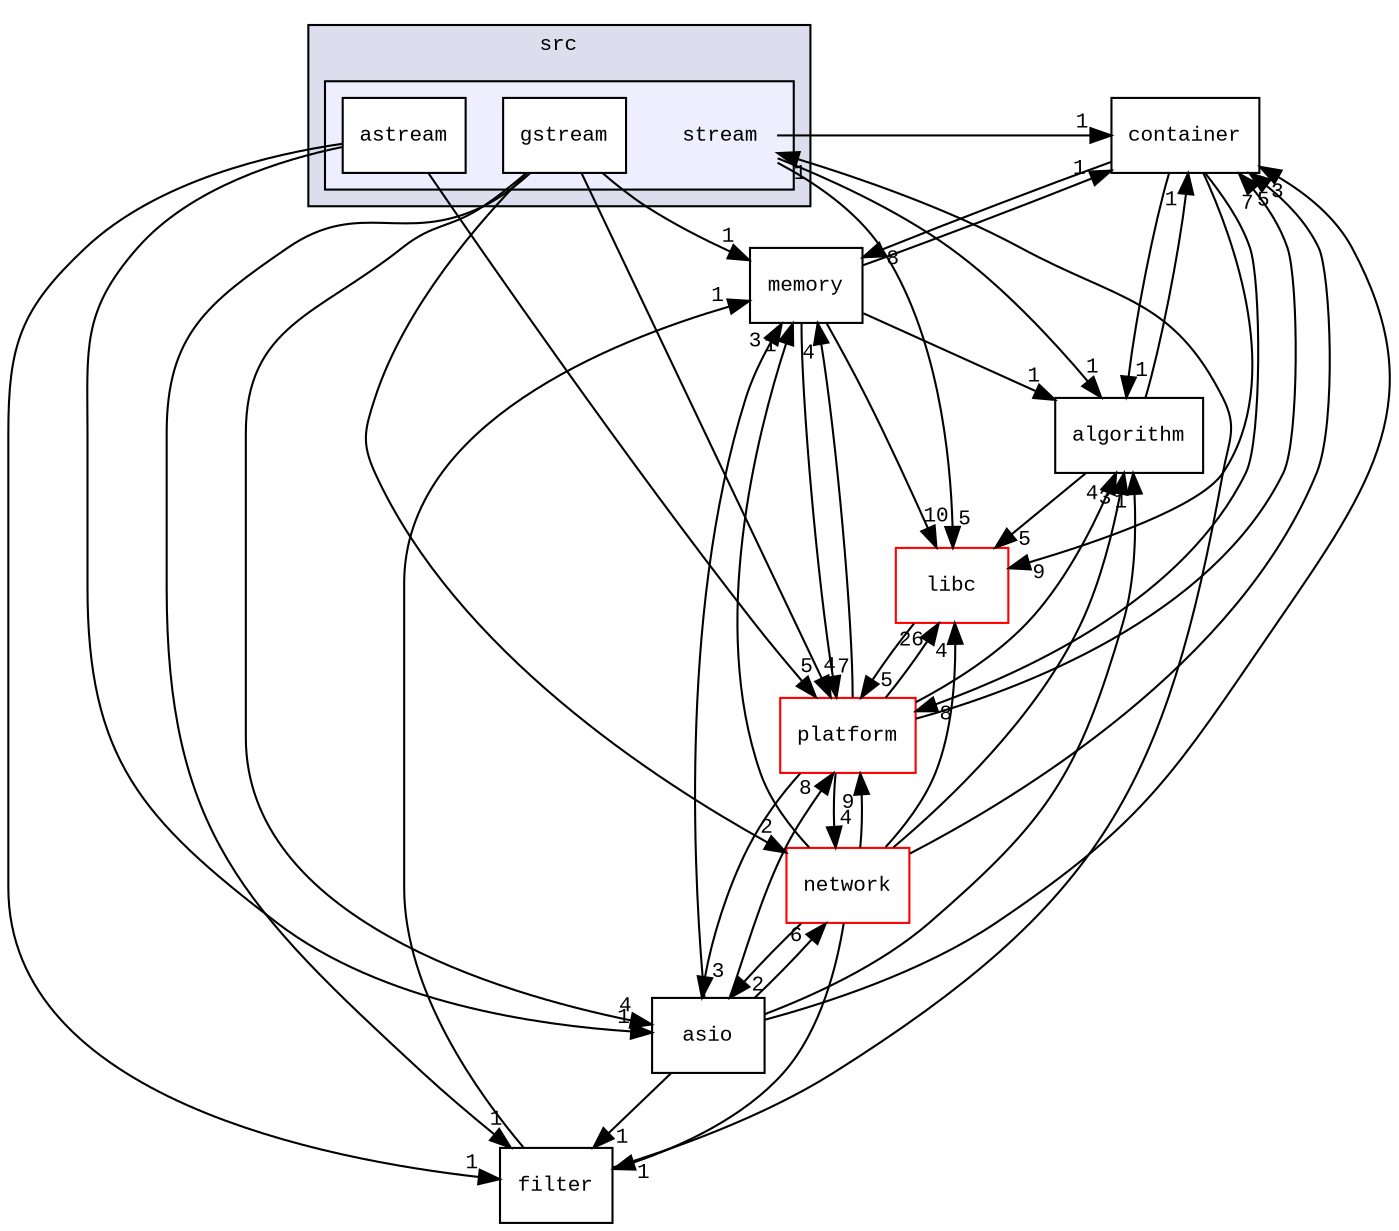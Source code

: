 digraph "src/stream" {
  compound=true
  node [ fontsize="10", fontname="CourierNew"];
  edge [ labelfontsize="10", labelfontname="CourierNew"];
  subgraph clusterdir_68267d1309a1af8e8297ef4c3efbcdba {
    graph [ bgcolor="#ddddee", pencolor="black", label="src" fontname="CourierNew", fontsize="10", URL="dir_68267d1309a1af8e8297ef4c3efbcdba.html"]
  subgraph clusterdir_090521d29e73b40f7fc0a63254d8965e {
    graph [ bgcolor="#eeeeff", pencolor="black", label="" URL="dir_090521d29e73b40f7fc0a63254d8965e.html"];
    dir_090521d29e73b40f7fc0a63254d8965e [shape=plaintext label="stream"];
    dir_4dee969fd6a75c33789211327433b984 [shape=box label="astream" color="black" fillcolor="white" style="filled" URL="dir_4dee969fd6a75c33789211327433b984.html"];
    dir_72dab8135689c0205d6953e36f62705a [shape=box label="gstream" color="black" fillcolor="white" style="filled" URL="dir_72dab8135689c0205d6953e36f62705a.html"];
  }
  }
  dir_94d7edf6f8f3d9af5fd63c44172da41c [shape=box label="memory" URL="dir_94d7edf6f8f3d9af5fd63c44172da41c.html"];
  dir_1b313d86a3cedf427c8a82c0995b1bb6 [shape=box label="container" URL="dir_1b313d86a3cedf427c8a82c0995b1bb6.html"];
  dir_8681a82a265081a91d191144ff606af9 [shape=box label="filter" URL="dir_8681a82a265081a91d191144ff606af9.html"];
  dir_16a916fe4812f76ff8ca083dfa2c5cc7 [shape=box label="asio" URL="dir_16a916fe4812f76ff8ca083dfa2c5cc7.html"];
  dir_ee3448fa1dc3d93b4fb7d6fba5be0d5c [shape=box label="libc" fillcolor="white" style="filled" color="red" URL="dir_ee3448fa1dc3d93b4fb7d6fba5be0d5c.html"];
  dir_4b68c2fef3e151b6b93d5e93b14f1857 [shape=box label="platform" fillcolor="white" style="filled" color="red" URL="dir_4b68c2fef3e151b6b93d5e93b14f1857.html"];
  dir_fc4c7f03e1a69a98c370fae55a743828 [shape=box label="network" fillcolor="white" style="filled" color="red" URL="dir_fc4c7f03e1a69a98c370fae55a743828.html"];
  dir_fbc178c12bd249518b3c0868875b8083 [shape=box label="algorithm" URL="dir_fbc178c12bd249518b3c0868875b8083.html"];
  dir_72dab8135689c0205d6953e36f62705a->dir_94d7edf6f8f3d9af5fd63c44172da41c [headlabel="1", labeldistance=1.5 headhref="dir_000045_000019.html"];
  dir_72dab8135689c0205d6953e36f62705a->dir_8681a82a265081a91d191144ff606af9 [headlabel="1", labeldistance=1.5 headhref="dir_000045_000005.html"];
  dir_72dab8135689c0205d6953e36f62705a->dir_16a916fe4812f76ff8ca083dfa2c5cc7 [headlabel="4", labeldistance=1.5 headhref="dir_000045_000002.html"];
  dir_72dab8135689c0205d6953e36f62705a->dir_4b68c2fef3e151b6b93d5e93b14f1857 [headlabel="4", labeldistance=1.5 headhref="dir_000045_000026.html"];
  dir_72dab8135689c0205d6953e36f62705a->dir_fc4c7f03e1a69a98c370fae55a743828 [headlabel="2", labeldistance=1.5 headhref="dir_000045_000020.html"];
  dir_94d7edf6f8f3d9af5fd63c44172da41c->dir_1b313d86a3cedf427c8a82c0995b1bb6 [headlabel="1", labeldistance=1.5 headhref="dir_000019_000004.html"];
  dir_94d7edf6f8f3d9af5fd63c44172da41c->dir_ee3448fa1dc3d93b4fb7d6fba5be0d5c [headlabel="10", labeldistance=1.5 headhref="dir_000019_000006.html"];
  dir_94d7edf6f8f3d9af5fd63c44172da41c->dir_4b68c2fef3e151b6b93d5e93b14f1857 [headlabel="7", labeldistance=1.5 headhref="dir_000019_000026.html"];
  dir_94d7edf6f8f3d9af5fd63c44172da41c->dir_fbc178c12bd249518b3c0868875b8083 [headlabel="1", labeldistance=1.5 headhref="dir_000019_000001.html"];
  dir_090521d29e73b40f7fc0a63254d8965e->dir_1b313d86a3cedf427c8a82c0995b1bb6 [headlabel="1", labeldistance=1.5 headhref="dir_000043_000004.html"];
  dir_090521d29e73b40f7fc0a63254d8965e->dir_ee3448fa1dc3d93b4fb7d6fba5be0d5c [headlabel="5", labeldistance=1.5 headhref="dir_000043_000006.html"];
  dir_090521d29e73b40f7fc0a63254d8965e->dir_fbc178c12bd249518b3c0868875b8083 [headlabel="1", labeldistance=1.5 headhref="dir_000043_000001.html"];
  dir_1b313d86a3cedf427c8a82c0995b1bb6->dir_94d7edf6f8f3d9af5fd63c44172da41c [headlabel="8", labeldistance=1.5 headhref="dir_000004_000019.html"];
  dir_1b313d86a3cedf427c8a82c0995b1bb6->dir_ee3448fa1dc3d93b4fb7d6fba5be0d5c [headlabel="9", labeldistance=1.5 headhref="dir_000004_000006.html"];
  dir_1b313d86a3cedf427c8a82c0995b1bb6->dir_4b68c2fef3e151b6b93d5e93b14f1857 [headlabel="8", labeldistance=1.5 headhref="dir_000004_000026.html"];
  dir_1b313d86a3cedf427c8a82c0995b1bb6->dir_fbc178c12bd249518b3c0868875b8083 [headlabel="1", labeldistance=1.5 headhref="dir_000004_000001.html"];
  dir_8681a82a265081a91d191144ff606af9->dir_94d7edf6f8f3d9af5fd63c44172da41c [headlabel="1", labeldistance=1.5 headhref="dir_000005_000019.html"];
  dir_8681a82a265081a91d191144ff606af9->dir_090521d29e73b40f7fc0a63254d8965e [headlabel="1", labeldistance=1.5 headhref="dir_000005_000043.html"];
  dir_16a916fe4812f76ff8ca083dfa2c5cc7->dir_94d7edf6f8f3d9af5fd63c44172da41c [headlabel="3", labeldistance=1.5 headhref="dir_000002_000019.html"];
  dir_16a916fe4812f76ff8ca083dfa2c5cc7->dir_1b313d86a3cedf427c8a82c0995b1bb6 [headlabel="3", labeldistance=1.5 headhref="dir_000002_000004.html"];
  dir_16a916fe4812f76ff8ca083dfa2c5cc7->dir_8681a82a265081a91d191144ff606af9 [headlabel="1", labeldistance=1.5 headhref="dir_000002_000005.html"];
  dir_16a916fe4812f76ff8ca083dfa2c5cc7->dir_4b68c2fef3e151b6b93d5e93b14f1857 [headlabel="8", labeldistance=1.5 headhref="dir_000002_000026.html"];
  dir_16a916fe4812f76ff8ca083dfa2c5cc7->dir_fc4c7f03e1a69a98c370fae55a743828 [headlabel="6", labeldistance=1.5 headhref="dir_000002_000020.html"];
  dir_16a916fe4812f76ff8ca083dfa2c5cc7->dir_fbc178c12bd249518b3c0868875b8083 [headlabel="1", labeldistance=1.5 headhref="dir_000002_000001.html"];
  dir_4dee969fd6a75c33789211327433b984->dir_8681a82a265081a91d191144ff606af9 [headlabel="1", labeldistance=1.5 headhref="dir_000044_000005.html"];
  dir_4dee969fd6a75c33789211327433b984->dir_16a916fe4812f76ff8ca083dfa2c5cc7 [headlabel="1", labeldistance=1.5 headhref="dir_000044_000002.html"];
  dir_4dee969fd6a75c33789211327433b984->dir_4b68c2fef3e151b6b93d5e93b14f1857 [headlabel="5", labeldistance=1.5 headhref="dir_000044_000026.html"];
  dir_ee3448fa1dc3d93b4fb7d6fba5be0d5c->dir_4b68c2fef3e151b6b93d5e93b14f1857 [headlabel="5", labeldistance=1.5 headhref="dir_000006_000026.html"];
  dir_4b68c2fef3e151b6b93d5e93b14f1857->dir_94d7edf6f8f3d9af5fd63c44172da41c [headlabel="4", labeldistance=1.5 headhref="dir_000026_000019.html"];
  dir_4b68c2fef3e151b6b93d5e93b14f1857->dir_1b313d86a3cedf427c8a82c0995b1bb6 [headlabel="7", labeldistance=1.5 headhref="dir_000026_000004.html"];
  dir_4b68c2fef3e151b6b93d5e93b14f1857->dir_16a916fe4812f76ff8ca083dfa2c5cc7 [headlabel="3", labeldistance=1.5 headhref="dir_000026_000002.html"];
  dir_4b68c2fef3e151b6b93d5e93b14f1857->dir_ee3448fa1dc3d93b4fb7d6fba5be0d5c [headlabel="26", labeldistance=1.5 headhref="dir_000026_000006.html"];
  dir_4b68c2fef3e151b6b93d5e93b14f1857->dir_fc4c7f03e1a69a98c370fae55a743828 [headlabel="4", labeldistance=1.5 headhref="dir_000026_000020.html"];
  dir_4b68c2fef3e151b6b93d5e93b14f1857->dir_fbc178c12bd249518b3c0868875b8083 [headlabel="4", labeldistance=1.5 headhref="dir_000026_000001.html"];
  dir_fc4c7f03e1a69a98c370fae55a743828->dir_94d7edf6f8f3d9af5fd63c44172da41c [headlabel="1", labeldistance=1.5 headhref="dir_000020_000019.html"];
  dir_fc4c7f03e1a69a98c370fae55a743828->dir_1b313d86a3cedf427c8a82c0995b1bb6 [headlabel="5", labeldistance=1.5 headhref="dir_000020_000004.html"];
  dir_fc4c7f03e1a69a98c370fae55a743828->dir_8681a82a265081a91d191144ff606af9 [headlabel="1", labeldistance=1.5 headhref="dir_000020_000005.html"];
  dir_fc4c7f03e1a69a98c370fae55a743828->dir_16a916fe4812f76ff8ca083dfa2c5cc7 [headlabel="2", labeldistance=1.5 headhref="dir_000020_000002.html"];
  dir_fc4c7f03e1a69a98c370fae55a743828->dir_ee3448fa1dc3d93b4fb7d6fba5be0d5c [headlabel="4", labeldistance=1.5 headhref="dir_000020_000006.html"];
  dir_fc4c7f03e1a69a98c370fae55a743828->dir_4b68c2fef3e151b6b93d5e93b14f1857 [headlabel="9", labeldistance=1.5 headhref="dir_000020_000026.html"];
  dir_fc4c7f03e1a69a98c370fae55a743828->dir_fbc178c12bd249518b3c0868875b8083 [headlabel="3", labeldistance=1.5 headhref="dir_000020_000001.html"];
  dir_fbc178c12bd249518b3c0868875b8083->dir_1b313d86a3cedf427c8a82c0995b1bb6 [headlabel="1", labeldistance=1.5 headhref="dir_000001_000004.html"];
  dir_fbc178c12bd249518b3c0868875b8083->dir_ee3448fa1dc3d93b4fb7d6fba5be0d5c [headlabel="5", labeldistance=1.5 headhref="dir_000001_000006.html"];
}
